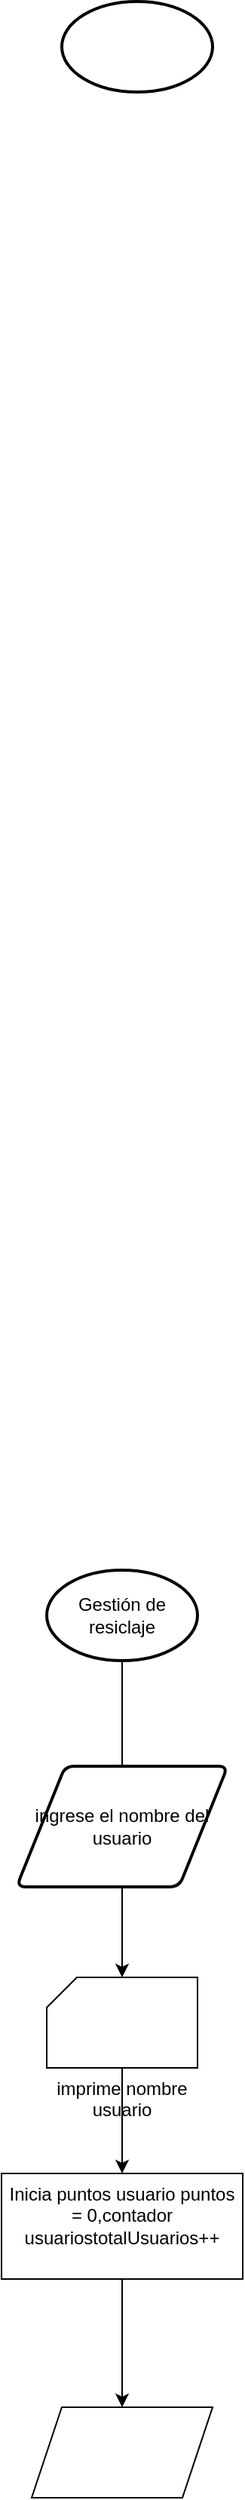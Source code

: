 <mxfile version="24.4.14" type="device">
  <diagram name="Página-1" id="2jySAY--rdNNipgEUtmt">
    <mxGraphModel dx="438" dy="1418" grid="1" gridSize="10" guides="1" tooltips="1" connect="1" arrows="1" fold="1" page="1" pageScale="1" pageWidth="827" pageHeight="1169" math="0" shadow="0">
      <root>
        <mxCell id="0" />
        <mxCell id="1" parent="0" />
        <mxCell id="TrnLxEa8hP8xGK3peghQ-4" value="" style="edgeStyle=orthogonalEdgeStyle;rounded=0;orthogonalLoop=1;jettySize=auto;html=1;" edge="1" parent="1" source="TrnLxEa8hP8xGK3peghQ-2">
          <mxGeometry relative="1" as="geometry">
            <mxPoint x="370.0" y="130" as="targetPoint" />
          </mxGeometry>
        </mxCell>
        <mxCell id="TrnLxEa8hP8xGK3peghQ-2" value="Gestión de resiclaje" style="strokeWidth=2;html=1;shape=mxgraph.flowchart.start_1;whiteSpace=wrap;" vertex="1" parent="1">
          <mxGeometry x="320" y="-10" width="100" height="60" as="geometry" />
        </mxCell>
        <mxCell id="TrnLxEa8hP8xGK3peghQ-6" value="" style="edgeStyle=orthogonalEdgeStyle;rounded=0;orthogonalLoop=1;jettySize=auto;html=1;" edge="1" parent="1">
          <mxGeometry relative="1" as="geometry">
            <mxPoint x="370.0" y="190" as="sourcePoint" />
            <mxPoint x="370" y="260" as="targetPoint" />
          </mxGeometry>
        </mxCell>
        <mxCell id="TrnLxEa8hP8xGK3peghQ-11" value="" style="edgeStyle=orthogonalEdgeStyle;rounded=0;orthogonalLoop=1;jettySize=auto;html=1;" edge="1" parent="1" source="TrnLxEa8hP8xGK3peghQ-8" target="TrnLxEa8hP8xGK3peghQ-10">
          <mxGeometry relative="1" as="geometry" />
        </mxCell>
        <mxCell id="TrnLxEa8hP8xGK3peghQ-8" value="imprime nombre usuario" style="verticalLabelPosition=bottom;verticalAlign=top;html=1;shape=card;whiteSpace=wrap;size=20;arcSize=12;" vertex="1" parent="1">
          <mxGeometry x="320" y="260" width="100" height="60" as="geometry" />
        </mxCell>
        <mxCell id="TrnLxEa8hP8xGK3peghQ-14" value="" style="edgeStyle=orthogonalEdgeStyle;rounded=0;orthogonalLoop=1;jettySize=auto;html=1;" edge="1" parent="1" source="TrnLxEa8hP8xGK3peghQ-10" target="TrnLxEa8hP8xGK3peghQ-13">
          <mxGeometry relative="1" as="geometry" />
        </mxCell>
        <mxCell id="TrnLxEa8hP8xGK3peghQ-10" value="&lt;font&gt;Inicia puntos usuario puntos = 0,contador usuariostotalUsuarios++&lt;/font&gt;&lt;div&gt;&lt;font&gt;&lt;br&gt;&lt;/font&gt;&lt;/div&gt;" style="whiteSpace=wrap;html=1;verticalAlign=top;arcSize=12;" vertex="1" parent="1">
          <mxGeometry x="290" y="390" width="160" height="70" as="geometry" />
        </mxCell>
        <mxCell id="TrnLxEa8hP8xGK3peghQ-12" value="ingrese el nombre del usuario" style="shape=parallelogram;html=1;strokeWidth=2;perimeter=parallelogramPerimeter;whiteSpace=wrap;rounded=1;arcSize=12;size=0.23;" vertex="1" parent="1">
          <mxGeometry x="300" y="120" width="140" height="80" as="geometry" />
        </mxCell>
        <mxCell id="TrnLxEa8hP8xGK3peghQ-13" value="" style="shape=parallelogram;perimeter=parallelogramPerimeter;whiteSpace=wrap;html=1;fixedSize=1;verticalAlign=top;arcSize=12;" vertex="1" parent="1">
          <mxGeometry x="310" y="545" width="120" height="60" as="geometry" />
        </mxCell>
        <mxCell id="TrnLxEa8hP8xGK3peghQ-15" value="" style="strokeWidth=2;html=1;shape=mxgraph.flowchart.start_1;whiteSpace=wrap;" vertex="1" parent="1">
          <mxGeometry x="330" y="-1050" width="100" height="60" as="geometry" />
        </mxCell>
      </root>
    </mxGraphModel>
  </diagram>
</mxfile>
